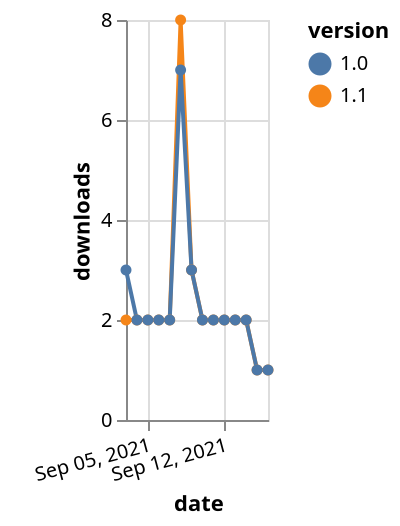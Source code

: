 {"$schema": "https://vega.github.io/schema/vega-lite/v5.json", "description": "A simple bar chart with embedded data.", "data": {"values": [{"date": "2021-09-03", "total": 4091, "delta": 2, "version": "1.1"}, {"date": "2021-09-04", "total": 4093, "delta": 2, "version": "1.1"}, {"date": "2021-09-05", "total": 4095, "delta": 2, "version": "1.1"}, {"date": "2021-09-06", "total": 4097, "delta": 2, "version": "1.1"}, {"date": "2021-09-07", "total": 4099, "delta": 2, "version": "1.1"}, {"date": "2021-09-08", "total": 4107, "delta": 8, "version": "1.1"}, {"date": "2021-09-09", "total": 4110, "delta": 3, "version": "1.1"}, {"date": "2021-09-10", "total": 4112, "delta": 2, "version": "1.1"}, {"date": "2021-09-11", "total": 4114, "delta": 2, "version": "1.1"}, {"date": "2021-09-12", "total": 4116, "delta": 2, "version": "1.1"}, {"date": "2021-09-13", "total": 4118, "delta": 2, "version": "1.1"}, {"date": "2021-09-14", "total": 4120, "delta": 2, "version": "1.1"}, {"date": "2021-09-15", "total": 4121, "delta": 1, "version": "1.1"}, {"date": "2021-09-16", "total": 4122, "delta": 1, "version": "1.1"}, {"date": "2021-09-03", "total": 4219, "delta": 3, "version": "1.0"}, {"date": "2021-09-04", "total": 4221, "delta": 2, "version": "1.0"}, {"date": "2021-09-05", "total": 4223, "delta": 2, "version": "1.0"}, {"date": "2021-09-06", "total": 4225, "delta": 2, "version": "1.0"}, {"date": "2021-09-07", "total": 4227, "delta": 2, "version": "1.0"}, {"date": "2021-09-08", "total": 4234, "delta": 7, "version": "1.0"}, {"date": "2021-09-09", "total": 4237, "delta": 3, "version": "1.0"}, {"date": "2021-09-10", "total": 4239, "delta": 2, "version": "1.0"}, {"date": "2021-09-11", "total": 4241, "delta": 2, "version": "1.0"}, {"date": "2021-09-12", "total": 4243, "delta": 2, "version": "1.0"}, {"date": "2021-09-13", "total": 4245, "delta": 2, "version": "1.0"}, {"date": "2021-09-14", "total": 4247, "delta": 2, "version": "1.0"}, {"date": "2021-09-15", "total": 4248, "delta": 1, "version": "1.0"}, {"date": "2021-09-16", "total": 4249, "delta": 1, "version": "1.0"}]}, "width": "container", "mark": {"type": "line", "point": {"filled": true}}, "encoding": {"x": {"field": "date", "type": "temporal", "timeUnit": "yearmonthdate", "title": "date", "axis": {"labelAngle": -15}}, "y": {"field": "delta", "type": "quantitative", "title": "downloads"}, "color": {"field": "version", "type": "nominal"}, "tooltip": {"field": "delta"}}}